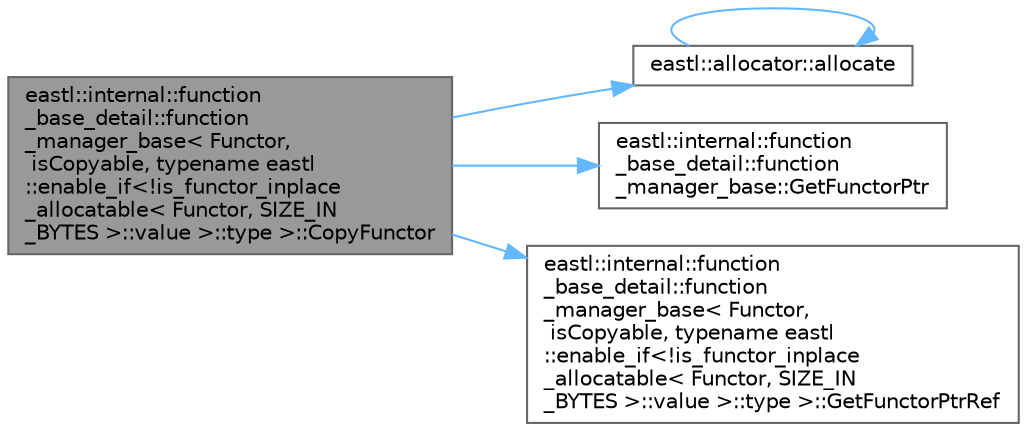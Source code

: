 digraph "eastl::internal::function_base_detail::function_manager_base&lt; Functor, isCopyable, typename eastl::enable_if&lt;!is_functor_inplace_allocatable&lt; Functor, SIZE_IN_BYTES &gt;::value &gt;::type &gt;::CopyFunctor"
{
 // LATEX_PDF_SIZE
  bgcolor="transparent";
  edge [fontname=Helvetica,fontsize=10,labelfontname=Helvetica,labelfontsize=10];
  node [fontname=Helvetica,fontsize=10,shape=box,height=0.2,width=0.4];
  rankdir="LR";
  Node1 [id="Node000001",label="eastl::internal::function\l_base_detail::function\l_manager_base\< Functor,\l isCopyable, typename eastl\l::enable_if\<!is_functor_inplace\l_allocatable\< Functor, SIZE_IN\l_BYTES \>::value \>::type \>::CopyFunctor",height=0.2,width=0.4,color="gray40", fillcolor="grey60", style="filled", fontcolor="black",tooltip=" "];
  Node1 -> Node2 [id="edge5_Node000001_Node000002",color="steelblue1",style="solid",tooltip=" "];
  Node2 [id="Node000002",label="eastl::allocator::allocate",height=0.2,width=0.4,color="grey40", fillcolor="white", style="filled",URL="$classeastl_1_1allocator.html#a032589a9c8dd0d66e62c3b8aa30acbe5",tooltip=" "];
  Node2 -> Node2 [id="edge6_Node000002_Node000002",color="steelblue1",style="solid",tooltip=" "];
  Node1 -> Node3 [id="edge7_Node000001_Node000003",color="steelblue1",style="solid",tooltip=" "];
  Node3 [id="Node000003",label="eastl::internal::function\l_base_detail::function\l_manager_base::GetFunctorPtr",height=0.2,width=0.4,color="grey40", fillcolor="white", style="filled",URL="$classeastl_1_1internal_1_1function__base__detail_1_1function__manager__base.html#aca433c83a28d4cfea93a3e15ac135ed9",tooltip=" "];
  Node1 -> Node4 [id="edge8_Node000001_Node000004",color="steelblue1",style="solid",tooltip=" "];
  Node4 [id="Node000004",label="eastl::internal::function\l_base_detail::function\l_manager_base\< Functor,\l isCopyable, typename eastl\l::enable_if\<!is_functor_inplace\l_allocatable\< Functor, SIZE_IN\l_BYTES \>::value \>::type \>::GetFunctorPtrRef",height=0.2,width=0.4,color="grey40", fillcolor="white", style="filled",URL="$classeastl_1_1internal_1_1function__base__detail_1_1function__manager__base_3_01_functor_00_01is4b9474a7b17df48b5454e017165cd399.html#ac65b5ff61625ae0406170c1ddc0cec39",tooltip=" "];
}
